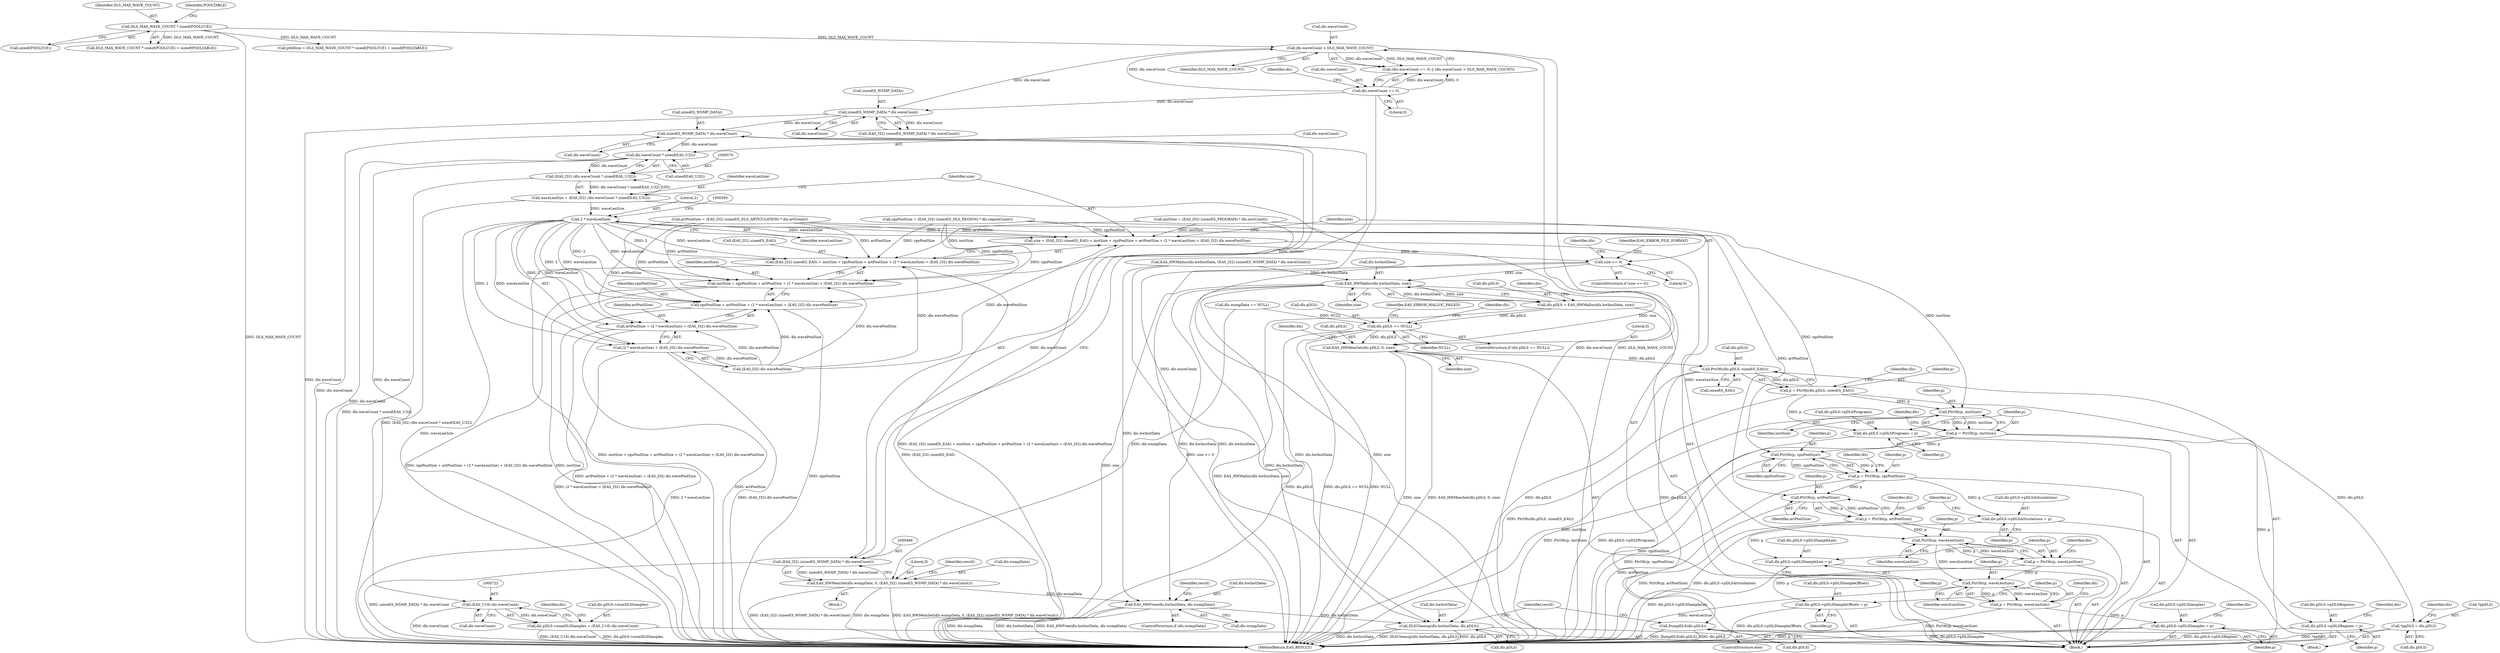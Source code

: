 digraph "0_Android_cadfb7a3c96d4fef06656cf37143e1b3e62cae86@API" {
"1000467" [label="(Call,sizeof(S_WSMP_DATA) * dls.waveCount)"];
"1000444" [label="(Call,sizeof(S_WSMP_DATA) * dls.waveCount)"];
"1000425" [label="(Call,dls.waveCount > DLS_MAX_WAVE_COUNT)"];
"1000420" [label="(Call,dls.waveCount == 0)"];
"1000395" [label="(Call,DLS_MAX_WAVE_COUNT * sizeof(POOLCUE))"];
"1000465" [label="(Call,(EAS_I32) (sizeof(S_WSMP_DATA) * dls.waveCount))"];
"1000460" [label="(Call,EAS_HWMemSet(dls.wsmpData, 0, (EAS_I32) (sizeof(S_WSMP_DATA) * dls.waveCount)))"];
"1000810" [label="(Call,EAS_HWFree(dls.hwInstData, dls.wsmpData))"];
"1000833" [label="(Call,DLSCleanup(dls.hwInstData, dls.pDLS))"];
"1000571" [label="(Call,dls.waveCount * sizeof(EAS_U32))"];
"1000569" [label="(Call,(EAS_I32) (dls.waveCount * sizeof(EAS_U32)))"];
"1000567" [label="(Call,waveLenSize = (EAS_I32) (dls.waveCount * sizeof(EAS_U32)))"];
"1000591" [label="(Call,2 * waveLenSize)"];
"1000577" [label="(Call,size = (EAS_I32) sizeof(S_EAS) + instSize + rgnPoolSize + artPoolSize + (2 * waveLenSize) + (EAS_I32) dls.wavePoolSize)"];
"1000600" [label="(Call,size <= 0)"];
"1000610" [label="(Call,EAS_HWMalloc(dls.hwInstData, size))"];
"1000606" [label="(Call,dls.pDLS = EAS_HWMalloc(dls.hwInstData, size))"];
"1000616" [label="(Call,dls.pDLS == NULL)"];
"1000625" [label="(Call,EAS_HWMemSet(dls.pDLS, 0, size))"];
"1000640" [label="(Call,PtrOfs(dls.pDLS, sizeof(S_EAS)))"];
"1000638" [label="(Call,p = PtrOfs(dls.pDLS, sizeof(S_EAS)))"];
"1000657" [label="(Call,dls.pDLS->pDLSPrograms = p)"];
"1000666" [label="(Call,PtrOfs(p, instSize))"];
"1000664" [label="(Call,p = PtrOfs(p, instSize))"];
"1000669" [label="(Call,dls.pDLS->pDLSRegions = p)"];
"1000689" [label="(Call,PtrOfs(p, rgnPoolSize))"];
"1000687" [label="(Call,p = PtrOfs(p, rgnPoolSize))"];
"1000703" [label="(Call,dls.pDLS->pDLSArticulations = p)"];
"1000712" [label="(Call,PtrOfs(p, artPoolSize))"];
"1000710" [label="(Call,p = PtrOfs(p, artPoolSize))"];
"1000726" [label="(Call,dls.pDLS->pDLSSampleLen = p)"];
"1000735" [label="(Call,PtrOfs(p, waveLenSize))"];
"1000733" [label="(Call,p = PtrOfs(p, waveLenSize))"];
"1000738" [label="(Call,dls.pDLS->pDLSSampleOffsets = p)"];
"1000747" [label="(Call,PtrOfs(p, waveLenSize))"];
"1000745" [label="(Call,p = PtrOfs(p, waveLenSize))"];
"1000750" [label="(Call,dls.pDLS->pDLSSamples = p)"];
"1000822" [label="(Call,*ppDLS = dls.pDLS)"];
"1000828" [label="(Call,DumpDLS(dls.pDLS))"];
"1000579" [label="(Call,(EAS_I32) sizeof(S_EAS) + instSize + rgnPoolSize + artPoolSize + (2 * waveLenSize) + (EAS_I32) dls.wavePoolSize)"];
"1000584" [label="(Call,instSize + rgnPoolSize + artPoolSize + (2 * waveLenSize) + (EAS_I32) dls.wavePoolSize)"];
"1000586" [label="(Call,rgnPoolSize + artPoolSize + (2 * waveLenSize) + (EAS_I32) dls.wavePoolSize)"];
"1000588" [label="(Call,artPoolSize + (2 * waveLenSize) + (EAS_I32) dls.wavePoolSize)"];
"1000590" [label="(Call,(2 * waveLenSize) + (EAS_I32) dls.wavePoolSize)"];
"1000721" [label="(Call,(EAS_U16) dls.waveCount)"];
"1000715" [label="(Call,dls.pDLS->numDLSSamples = (EAS_U16) dls.waveCount)"];
"1000830" [label="(Identifier,dls)"];
"1000584" [label="(Call,instSize + rgnPoolSize + artPoolSize + (2 * waveLenSize) + (EAS_I32) dls.wavePoolSize)"];
"1000704" [label="(Call,dls.pDLS->pDLSArticulations)"];
"1000718" [label="(Identifier,dls)"];
"1000586" [label="(Call,rgnPoolSize + artPoolSize + (2 * waveLenSize) + (EAS_I32) dls.wavePoolSize)"];
"1000744" [label="(Identifier,p)"];
"1000484" [label="(Block,)"];
"1000585" [label="(Identifier,instSize)"];
"1000670" [label="(Call,dls.pDLS->pDLSRegions)"];
"1000608" [label="(Identifier,dls)"];
"1000756" [label="(Identifier,p)"];
"1000630" [label="(Identifier,size)"];
"1000392" [label="(Call,ptblSize > DLS_MAX_WAVE_COUNT * sizeof(POOLCUE) + sizeof(POOLTABLE))"];
"1000837" [label="(Call,dls.pDLS)"];
"1000533" [label="(Call,instSize = (EAS_I32) (sizeof(S_PROGRAM) * dls.instCount))"];
"1000615" [label="(ControlStructure,if (dls.pDLS == NULL))"];
"1000749" [label="(Identifier,waveLenSize)"];
"1000729" [label="(Identifier,dls)"];
"1000578" [label="(Identifier,size)"];
"1000611" [label="(Call,dls.hwInstData)"];
"1000739" [label="(Call,dls.pDLS->pDLSSampleOffsets)"];
"1000738" [label="(Call,dls.pDLS->pDLSSampleOffsets = p)"];
"1000427" [label="(Identifier,dls)"];
"1000734" [label="(Identifier,p)"];
"1000155" [label="(Block,)"];
"1000814" [label="(Call,dls.wsmpData)"];
"1000588" [label="(Call,artPoolSize + (2 * waveLenSize) + (EAS_I32) dls.wavePoolSize)"];
"1000627" [label="(Identifier,dls)"];
"1000607" [label="(Call,dls.pDLS)"];
"1000575" [label="(Call,sizeof(EAS_U32))"];
"1000444" [label="(Call,sizeof(S_WSMP_DATA) * dls.waveCount)"];
"1000723" [label="(Call,dls.waveCount)"];
"1000397" [label="(Call,sizeof(POOLCUE))"];
"1000664" [label="(Call,p = PtrOfs(p, instSize))"];
"1000667" [label="(Identifier,p)"];
"1000657" [label="(Call,dls.pDLS->pDLSPrograms = p)"];
"1000590" [label="(Call,(2 * waveLenSize) + (EAS_I32) dls.wavePoolSize)"];
"1000614" [label="(Identifier,size)"];
"1000567" [label="(Call,waveLenSize = (EAS_I32) (dls.waveCount * sizeof(EAS_U32)))"];
"1000460" [label="(Call,EAS_HWMemSet(dls.wsmpData, 0, (EAS_I32) (sizeof(S_WSMP_DATA) * dls.waveCount)))"];
"1000601" [label="(Identifier,size)"];
"1000732" [label="(Identifier,p)"];
"1000663" [label="(Identifier,p)"];
"1000675" [label="(Identifier,p)"];
"1000690" [label="(Identifier,p)"];
"1000691" [label="(Identifier,rgnPoolSize)"];
"1000658" [label="(Call,dls.pDLS->pDLSPrograms)"];
"1000721" [label="(Call,(EAS_U16) dls.waveCount)"];
"1000713" [label="(Identifier,p)"];
"1000748" [label="(Identifier,p)"];
"1000451" [label="(Call,dls.wsmpData == NULL)"];
"1000467" [label="(Call,sizeof(S_WSMP_DATA) * dls.waveCount)"];
"1000394" [label="(Call,DLS_MAX_WAVE_COUNT * sizeof(POOLCUE) + sizeof(POOLTABLE))"];
"1000568" [label="(Identifier,waveLenSize)"];
"1000589" [label="(Identifier,artPoolSize)"];
"1000709" [label="(Identifier,p)"];
"1000689" [label="(Call,PtrOfs(p, rgnPoolSize))"];
"1000842" [label="(MethodReturn,EAS_RESULT)"];
"1000641" [label="(Call,dls.pDLS)"];
"1000571" [label="(Call,dls.waveCount * sizeof(EAS_U32))"];
"1000703" [label="(Call,dls.pDLS->pDLSArticulations = p)"];
"1000823" [label="(Call,*ppDLS)"];
"1000626" [label="(Call,dls.pDLS)"];
"1000715" [label="(Call,dls.pDLS->numDLSSamples = (EAS_U16) dls.waveCount)"];
"1000727" [label="(Call,dls.pDLS->pDLSSampleLen)"];
"1000465" [label="(Call,(EAS_I32) (sizeof(S_WSMP_DATA) * dls.waveCount))"];
"1000714" [label="(Identifier,artPoolSize)"];
"1000737" [label="(Identifier,waveLenSize)"];
"1000649" [label="(Identifier,dls)"];
"1000726" [label="(Call,dls.pDLS->pDLSSampleLen = p)"];
"1000665" [label="(Identifier,p)"];
"1000445" [label="(Call,sizeof(S_WSMP_DATA))"];
"1000577" [label="(Call,size = (EAS_I32) sizeof(S_EAS) + instSize + rgnPoolSize + artPoolSize + (2 * waveLenSize) + (EAS_I32) dls.wavePoolSize)"];
"1000464" [label="(Literal,0)"];
"1000572" [label="(Call,dls.waveCount)"];
"1000834" [label="(Call,dls.hwInstData)"];
"1000688" [label="(Identifier,p)"];
"1000687" [label="(Call,p = PtrOfs(p, rgnPoolSize))"];
"1000594" [label="(Call,(EAS_I32) dls.wavePoolSize)"];
"1000669" [label="(Call,dls.pDLS->pDLSRegions = p)"];
"1000426" [label="(Call,dls.waveCount)"];
"1000741" [label="(Identifier,dls)"];
"1000468" [label="(Call,sizeof(S_WSMP_DATA))"];
"1000599" [label="(ControlStructure,if (size <= 0))"];
"1000591" [label="(Call,2 * waveLenSize)"];
"1000580" [label="(Call,(EAS_I32) sizeof(S_EAS))"];
"1000751" [label="(Call,dls.pDLS->pDLSSamples)"];
"1000419" [label="(Call,(dls.waveCount == 0) || (dls.waveCount > DLS_MAX_WAVE_COUNT))"];
"1000639" [label="(Identifier,p)"];
"1000759" [label="(Identifier,dls)"];
"1000605" [label="(Identifier,EAS_ERROR_FILE_FORMAT)"];
"1000616" [label="(Call,dls.pDLS == NULL)"];
"1000629" [label="(Literal,0)"];
"1000420" [label="(Call,dls.waveCount == 0)"];
"1000606" [label="(Call,dls.pDLS = EAS_HWMalloc(dls.hwInstData, size))"];
"1000618" [label="(Identifier,dls)"];
"1000710" [label="(Call,p = PtrOfs(p, artPoolSize))"];
"1000735" [label="(Call,PtrOfs(p, waveLenSize))"];
"1000617" [label="(Call,dls.pDLS)"];
"1000832" [label="(ControlStructure,else)"];
"1000638" [label="(Call,p = PtrOfs(dls.pDLS, sizeof(S_EAS)))"];
"1000569" [label="(Call,(EAS_I32) (dls.waveCount * sizeof(EAS_U32)))"];
"1000470" [label="(Call,dls.waveCount)"];
"1000736" [label="(Identifier,p)"];
"1000746" [label="(Identifier,p)"];
"1000474" [label="(Identifier,result)"];
"1000841" [label="(Identifier,result)"];
"1000753" [label="(Identifier,dls)"];
"1000750" [label="(Call,dls.pDLS->pDLSSamples = p)"];
"1000592" [label="(Literal,2)"];
"1000425" [label="(Call,dls.waveCount > DLS_MAX_WAVE_COUNT)"];
"1000822" [label="(Call,*ppDLS = dls.pDLS)"];
"1000610" [label="(Call,EAS_HWMalloc(dls.hwInstData, size))"];
"1000833" [label="(Call,DLSCleanup(dls.hwInstData, dls.pDLS))"];
"1000672" [label="(Identifier,dls)"];
"1000396" [label="(Identifier,DLS_MAX_WAVE_COUNT)"];
"1000733" [label="(Call,p = PtrOfs(p, waveLenSize))"];
"1000644" [label="(Call,sizeof(S_EAS))"];
"1000624" [label="(Identifier,EAS_ERROR_MALLOC_FAILED)"];
"1000557" [label="(Call,artPoolSize = (EAS_I32) (sizeof(S_DLS_ARTICULATION) * dls.artCount))"];
"1000745" [label="(Call,p = PtrOfs(p, waveLenSize))"];
"1000711" [label="(Identifier,p)"];
"1000543" [label="(Call,rgnPoolSize = (EAS_I32) (sizeof(S_DLS_REGION) * dls.regionCount))"];
"1000424" [label="(Literal,0)"];
"1000821" [label="(Block,)"];
"1000438" [label="(Call,EAS_HWMalloc(dls.hwInstData, (EAS_I32) (sizeof(S_WSMP_DATA) * dls.waveCount)))"];
"1000668" [label="(Identifier,instSize)"];
"1000447" [label="(Call,dls.waveCount)"];
"1000634" [label="(Identifier,dls)"];
"1000695" [label="(Identifier,dls)"];
"1000400" [label="(Identifier,POOLTABLE)"];
"1000811" [label="(Call,dls.hwInstData)"];
"1000829" [label="(Call,dls.pDLS)"];
"1000712" [label="(Call,PtrOfs(p, artPoolSize))"];
"1000395" [label="(Call,DLS_MAX_WAVE_COUNT * sizeof(POOLCUE))"];
"1000810" [label="(Call,EAS_HWFree(dls.hwInstData, dls.wsmpData))"];
"1000461" [label="(Call,dls.wsmpData)"];
"1000620" [label="(Identifier,NULL)"];
"1000602" [label="(Literal,0)"];
"1000593" [label="(Identifier,waveLenSize)"];
"1000747" [label="(Call,PtrOfs(p, waveLenSize))"];
"1000806" [label="(ControlStructure,if (dls.wsmpData))"];
"1000819" [label="(Identifier,result)"];
"1000442" [label="(Call,(EAS_I32) (sizeof(S_WSMP_DATA) * dls.waveCount))"];
"1000587" [label="(Identifier,rgnPoolSize)"];
"1000429" [label="(Identifier,DLS_MAX_WAVE_COUNT)"];
"1000579" [label="(Call,(EAS_I32) sizeof(S_EAS) + instSize + rgnPoolSize + artPoolSize + (2 * waveLenSize) + (EAS_I32) dls.wavePoolSize)"];
"1000421" [label="(Call,dls.waveCount)"];
"1000828" [label="(Call,DumpDLS(dls.pDLS))"];
"1000640" [label="(Call,PtrOfs(dls.pDLS, sizeof(S_EAS)))"];
"1000625" [label="(Call,EAS_HWMemSet(dls.pDLS, 0, size))"];
"1000666" [label="(Call,PtrOfs(p, instSize))"];
"1000600" [label="(Call,size <= 0)"];
"1000716" [label="(Call,dls.pDLS->numDLSSamples)"];
"1000679" [label="(Identifier,dls)"];
"1000825" [label="(Call,dls.pDLS)"];
"1000467" -> "1000465"  [label="AST: "];
"1000467" -> "1000470"  [label="CFG: "];
"1000468" -> "1000467"  [label="AST: "];
"1000470" -> "1000467"  [label="AST: "];
"1000465" -> "1000467"  [label="CFG: "];
"1000467" -> "1000842"  [label="DDG: dls.waveCount"];
"1000467" -> "1000465"  [label="DDG: dls.waveCount"];
"1000444" -> "1000467"  [label="DDG: dls.waveCount"];
"1000467" -> "1000571"  [label="DDG: dls.waveCount"];
"1000444" -> "1000442"  [label="AST: "];
"1000444" -> "1000447"  [label="CFG: "];
"1000445" -> "1000444"  [label="AST: "];
"1000447" -> "1000444"  [label="AST: "];
"1000442" -> "1000444"  [label="CFG: "];
"1000444" -> "1000842"  [label="DDG: dls.waveCount"];
"1000444" -> "1000442"  [label="DDG: dls.waveCount"];
"1000425" -> "1000444"  [label="DDG: dls.waveCount"];
"1000420" -> "1000444"  [label="DDG: dls.waveCount"];
"1000425" -> "1000419"  [label="AST: "];
"1000425" -> "1000429"  [label="CFG: "];
"1000426" -> "1000425"  [label="AST: "];
"1000429" -> "1000425"  [label="AST: "];
"1000419" -> "1000425"  [label="CFG: "];
"1000425" -> "1000842"  [label="DDG: dls.waveCount"];
"1000425" -> "1000842"  [label="DDG: DLS_MAX_WAVE_COUNT"];
"1000425" -> "1000419"  [label="DDG: dls.waveCount"];
"1000425" -> "1000419"  [label="DDG: DLS_MAX_WAVE_COUNT"];
"1000420" -> "1000425"  [label="DDG: dls.waveCount"];
"1000395" -> "1000425"  [label="DDG: DLS_MAX_WAVE_COUNT"];
"1000420" -> "1000419"  [label="AST: "];
"1000420" -> "1000424"  [label="CFG: "];
"1000421" -> "1000420"  [label="AST: "];
"1000424" -> "1000420"  [label="AST: "];
"1000427" -> "1000420"  [label="CFG: "];
"1000419" -> "1000420"  [label="CFG: "];
"1000420" -> "1000842"  [label="DDG: dls.waveCount"];
"1000420" -> "1000419"  [label="DDG: dls.waveCount"];
"1000420" -> "1000419"  [label="DDG: 0"];
"1000395" -> "1000394"  [label="AST: "];
"1000395" -> "1000397"  [label="CFG: "];
"1000396" -> "1000395"  [label="AST: "];
"1000397" -> "1000395"  [label="AST: "];
"1000400" -> "1000395"  [label="CFG: "];
"1000395" -> "1000842"  [label="DDG: DLS_MAX_WAVE_COUNT"];
"1000395" -> "1000392"  [label="DDG: DLS_MAX_WAVE_COUNT"];
"1000395" -> "1000394"  [label="DDG: DLS_MAX_WAVE_COUNT"];
"1000465" -> "1000460"  [label="AST: "];
"1000466" -> "1000465"  [label="AST: "];
"1000460" -> "1000465"  [label="CFG: "];
"1000465" -> "1000842"  [label="DDG: sizeof(S_WSMP_DATA) * dls.waveCount"];
"1000465" -> "1000460"  [label="DDG: sizeof(S_WSMP_DATA) * dls.waveCount"];
"1000460" -> "1000155"  [label="AST: "];
"1000461" -> "1000460"  [label="AST: "];
"1000464" -> "1000460"  [label="AST: "];
"1000474" -> "1000460"  [label="CFG: "];
"1000460" -> "1000842"  [label="DDG: dls.wsmpData"];
"1000460" -> "1000842"  [label="DDG: EAS_HWMemSet(dls.wsmpData, 0, (EAS_I32) (sizeof(S_WSMP_DATA) * dls.waveCount))"];
"1000460" -> "1000842"  [label="DDG: (EAS_I32) (sizeof(S_WSMP_DATA) * dls.waveCount)"];
"1000451" -> "1000460"  [label="DDG: dls.wsmpData"];
"1000460" -> "1000810"  [label="DDG: dls.wsmpData"];
"1000810" -> "1000806"  [label="AST: "];
"1000810" -> "1000814"  [label="CFG: "];
"1000811" -> "1000810"  [label="AST: "];
"1000814" -> "1000810"  [label="AST: "];
"1000819" -> "1000810"  [label="CFG: "];
"1000810" -> "1000842"  [label="DDG: EAS_HWFree(dls.hwInstData, dls.wsmpData)"];
"1000810" -> "1000842"  [label="DDG: dls.wsmpData"];
"1000810" -> "1000842"  [label="DDG: dls.hwInstData"];
"1000610" -> "1000810"  [label="DDG: dls.hwInstData"];
"1000438" -> "1000810"  [label="DDG: dls.hwInstData"];
"1000810" -> "1000833"  [label="DDG: dls.hwInstData"];
"1000833" -> "1000832"  [label="AST: "];
"1000833" -> "1000837"  [label="CFG: "];
"1000834" -> "1000833"  [label="AST: "];
"1000837" -> "1000833"  [label="AST: "];
"1000841" -> "1000833"  [label="CFG: "];
"1000833" -> "1000842"  [label="DDG: dls.hwInstData"];
"1000833" -> "1000842"  [label="DDG: DLSCleanup(dls.hwInstData, dls.pDLS)"];
"1000833" -> "1000842"  [label="DDG: dls.pDLS"];
"1000610" -> "1000833"  [label="DDG: dls.hwInstData"];
"1000438" -> "1000833"  [label="DDG: dls.hwInstData"];
"1000640" -> "1000833"  [label="DDG: dls.pDLS"];
"1000571" -> "1000569"  [label="AST: "];
"1000571" -> "1000575"  [label="CFG: "];
"1000572" -> "1000571"  [label="AST: "];
"1000575" -> "1000571"  [label="AST: "];
"1000569" -> "1000571"  [label="CFG: "];
"1000571" -> "1000842"  [label="DDG: dls.waveCount"];
"1000571" -> "1000569"  [label="DDG: dls.waveCount"];
"1000571" -> "1000721"  [label="DDG: dls.waveCount"];
"1000569" -> "1000567"  [label="AST: "];
"1000570" -> "1000569"  [label="AST: "];
"1000567" -> "1000569"  [label="CFG: "];
"1000569" -> "1000842"  [label="DDG: dls.waveCount * sizeof(EAS_U32)"];
"1000569" -> "1000567"  [label="DDG: dls.waveCount * sizeof(EAS_U32)"];
"1000567" -> "1000484"  [label="AST: "];
"1000568" -> "1000567"  [label="AST: "];
"1000578" -> "1000567"  [label="CFG: "];
"1000567" -> "1000842"  [label="DDG: (EAS_I32) (dls.waveCount * sizeof(EAS_U32))"];
"1000567" -> "1000591"  [label="DDG: waveLenSize"];
"1000591" -> "1000590"  [label="AST: "];
"1000591" -> "1000593"  [label="CFG: "];
"1000592" -> "1000591"  [label="AST: "];
"1000593" -> "1000591"  [label="AST: "];
"1000595" -> "1000591"  [label="CFG: "];
"1000591" -> "1000842"  [label="DDG: waveLenSize"];
"1000591" -> "1000577"  [label="DDG: 2"];
"1000591" -> "1000577"  [label="DDG: waveLenSize"];
"1000591" -> "1000579"  [label="DDG: 2"];
"1000591" -> "1000579"  [label="DDG: waveLenSize"];
"1000591" -> "1000584"  [label="DDG: 2"];
"1000591" -> "1000584"  [label="DDG: waveLenSize"];
"1000591" -> "1000586"  [label="DDG: 2"];
"1000591" -> "1000586"  [label="DDG: waveLenSize"];
"1000591" -> "1000588"  [label="DDG: 2"];
"1000591" -> "1000588"  [label="DDG: waveLenSize"];
"1000591" -> "1000590"  [label="DDG: 2"];
"1000591" -> "1000590"  [label="DDG: waveLenSize"];
"1000591" -> "1000735"  [label="DDG: waveLenSize"];
"1000577" -> "1000484"  [label="AST: "];
"1000577" -> "1000579"  [label="CFG: "];
"1000578" -> "1000577"  [label="AST: "];
"1000579" -> "1000577"  [label="AST: "];
"1000601" -> "1000577"  [label="CFG: "];
"1000577" -> "1000842"  [label="DDG: (EAS_I32) sizeof(S_EAS) + instSize + rgnPoolSize + artPoolSize + (2 * waveLenSize) + (EAS_I32) dls.wavePoolSize"];
"1000533" -> "1000577"  [label="DDG: instSize"];
"1000543" -> "1000577"  [label="DDG: rgnPoolSize"];
"1000557" -> "1000577"  [label="DDG: artPoolSize"];
"1000594" -> "1000577"  [label="DDG: dls.wavePoolSize"];
"1000577" -> "1000600"  [label="DDG: size"];
"1000600" -> "1000599"  [label="AST: "];
"1000600" -> "1000602"  [label="CFG: "];
"1000601" -> "1000600"  [label="AST: "];
"1000602" -> "1000600"  [label="AST: "];
"1000605" -> "1000600"  [label="CFG: "];
"1000608" -> "1000600"  [label="CFG: "];
"1000600" -> "1000842"  [label="DDG: size <= 0"];
"1000600" -> "1000842"  [label="DDG: size"];
"1000600" -> "1000610"  [label="DDG: size"];
"1000610" -> "1000606"  [label="AST: "];
"1000610" -> "1000614"  [label="CFG: "];
"1000611" -> "1000610"  [label="AST: "];
"1000614" -> "1000610"  [label="AST: "];
"1000606" -> "1000610"  [label="CFG: "];
"1000610" -> "1000842"  [label="DDG: size"];
"1000610" -> "1000842"  [label="DDG: dls.hwInstData"];
"1000610" -> "1000606"  [label="DDG: dls.hwInstData"];
"1000610" -> "1000606"  [label="DDG: size"];
"1000438" -> "1000610"  [label="DDG: dls.hwInstData"];
"1000610" -> "1000625"  [label="DDG: size"];
"1000606" -> "1000484"  [label="AST: "];
"1000607" -> "1000606"  [label="AST: "];
"1000618" -> "1000606"  [label="CFG: "];
"1000606" -> "1000842"  [label="DDG: EAS_HWMalloc(dls.hwInstData, size)"];
"1000606" -> "1000616"  [label="DDG: dls.pDLS"];
"1000616" -> "1000615"  [label="AST: "];
"1000616" -> "1000620"  [label="CFG: "];
"1000617" -> "1000616"  [label="AST: "];
"1000620" -> "1000616"  [label="AST: "];
"1000624" -> "1000616"  [label="CFG: "];
"1000627" -> "1000616"  [label="CFG: "];
"1000616" -> "1000842"  [label="DDG: dls.pDLS"];
"1000616" -> "1000842"  [label="DDG: dls.pDLS == NULL"];
"1000616" -> "1000842"  [label="DDG: NULL"];
"1000451" -> "1000616"  [label="DDG: NULL"];
"1000616" -> "1000625"  [label="DDG: dls.pDLS"];
"1000625" -> "1000484"  [label="AST: "];
"1000625" -> "1000630"  [label="CFG: "];
"1000626" -> "1000625"  [label="AST: "];
"1000629" -> "1000625"  [label="AST: "];
"1000630" -> "1000625"  [label="AST: "];
"1000634" -> "1000625"  [label="CFG: "];
"1000625" -> "1000842"  [label="DDG: size"];
"1000625" -> "1000842"  [label="DDG: EAS_HWMemSet(dls.pDLS, 0, size)"];
"1000625" -> "1000640"  [label="DDG: dls.pDLS"];
"1000640" -> "1000638"  [label="AST: "];
"1000640" -> "1000644"  [label="CFG: "];
"1000641" -> "1000640"  [label="AST: "];
"1000644" -> "1000640"  [label="AST: "];
"1000638" -> "1000640"  [label="CFG: "];
"1000640" -> "1000638"  [label="DDG: dls.pDLS"];
"1000640" -> "1000822"  [label="DDG: dls.pDLS"];
"1000640" -> "1000828"  [label="DDG: dls.pDLS"];
"1000638" -> "1000484"  [label="AST: "];
"1000639" -> "1000638"  [label="AST: "];
"1000649" -> "1000638"  [label="CFG: "];
"1000638" -> "1000842"  [label="DDG: PtrOfs(dls.pDLS, sizeof(S_EAS))"];
"1000638" -> "1000657"  [label="DDG: p"];
"1000638" -> "1000666"  [label="DDG: p"];
"1000657" -> "1000484"  [label="AST: "];
"1000657" -> "1000663"  [label="CFG: "];
"1000658" -> "1000657"  [label="AST: "];
"1000663" -> "1000657"  [label="AST: "];
"1000665" -> "1000657"  [label="CFG: "];
"1000657" -> "1000842"  [label="DDG: dls.pDLS->pDLSPrograms"];
"1000666" -> "1000664"  [label="AST: "];
"1000666" -> "1000668"  [label="CFG: "];
"1000667" -> "1000666"  [label="AST: "];
"1000668" -> "1000666"  [label="AST: "];
"1000664" -> "1000666"  [label="CFG: "];
"1000666" -> "1000842"  [label="DDG: instSize"];
"1000666" -> "1000664"  [label="DDG: p"];
"1000666" -> "1000664"  [label="DDG: instSize"];
"1000533" -> "1000666"  [label="DDG: instSize"];
"1000664" -> "1000484"  [label="AST: "];
"1000665" -> "1000664"  [label="AST: "];
"1000672" -> "1000664"  [label="CFG: "];
"1000664" -> "1000842"  [label="DDG: PtrOfs(p, instSize)"];
"1000664" -> "1000669"  [label="DDG: p"];
"1000664" -> "1000689"  [label="DDG: p"];
"1000669" -> "1000484"  [label="AST: "];
"1000669" -> "1000675"  [label="CFG: "];
"1000670" -> "1000669"  [label="AST: "];
"1000675" -> "1000669"  [label="AST: "];
"1000679" -> "1000669"  [label="CFG: "];
"1000669" -> "1000842"  [label="DDG: dls.pDLS->pDLSRegions"];
"1000689" -> "1000687"  [label="AST: "];
"1000689" -> "1000691"  [label="CFG: "];
"1000690" -> "1000689"  [label="AST: "];
"1000691" -> "1000689"  [label="AST: "];
"1000687" -> "1000689"  [label="CFG: "];
"1000689" -> "1000842"  [label="DDG: rgnPoolSize"];
"1000689" -> "1000687"  [label="DDG: p"];
"1000689" -> "1000687"  [label="DDG: rgnPoolSize"];
"1000543" -> "1000689"  [label="DDG: rgnPoolSize"];
"1000687" -> "1000484"  [label="AST: "];
"1000688" -> "1000687"  [label="AST: "];
"1000695" -> "1000687"  [label="CFG: "];
"1000687" -> "1000842"  [label="DDG: PtrOfs(p, rgnPoolSize)"];
"1000687" -> "1000703"  [label="DDG: p"];
"1000687" -> "1000712"  [label="DDG: p"];
"1000703" -> "1000484"  [label="AST: "];
"1000703" -> "1000709"  [label="CFG: "];
"1000704" -> "1000703"  [label="AST: "];
"1000709" -> "1000703"  [label="AST: "];
"1000711" -> "1000703"  [label="CFG: "];
"1000703" -> "1000842"  [label="DDG: dls.pDLS->pDLSArticulations"];
"1000712" -> "1000710"  [label="AST: "];
"1000712" -> "1000714"  [label="CFG: "];
"1000713" -> "1000712"  [label="AST: "];
"1000714" -> "1000712"  [label="AST: "];
"1000710" -> "1000712"  [label="CFG: "];
"1000712" -> "1000842"  [label="DDG: artPoolSize"];
"1000712" -> "1000710"  [label="DDG: p"];
"1000712" -> "1000710"  [label="DDG: artPoolSize"];
"1000557" -> "1000712"  [label="DDG: artPoolSize"];
"1000710" -> "1000484"  [label="AST: "];
"1000711" -> "1000710"  [label="AST: "];
"1000718" -> "1000710"  [label="CFG: "];
"1000710" -> "1000842"  [label="DDG: PtrOfs(p, artPoolSize)"];
"1000710" -> "1000726"  [label="DDG: p"];
"1000710" -> "1000735"  [label="DDG: p"];
"1000726" -> "1000484"  [label="AST: "];
"1000726" -> "1000732"  [label="CFG: "];
"1000727" -> "1000726"  [label="AST: "];
"1000732" -> "1000726"  [label="AST: "];
"1000734" -> "1000726"  [label="CFG: "];
"1000726" -> "1000842"  [label="DDG: dls.pDLS->pDLSSampleLen"];
"1000735" -> "1000733"  [label="AST: "];
"1000735" -> "1000737"  [label="CFG: "];
"1000736" -> "1000735"  [label="AST: "];
"1000737" -> "1000735"  [label="AST: "];
"1000733" -> "1000735"  [label="CFG: "];
"1000735" -> "1000733"  [label="DDG: p"];
"1000735" -> "1000733"  [label="DDG: waveLenSize"];
"1000735" -> "1000747"  [label="DDG: waveLenSize"];
"1000733" -> "1000484"  [label="AST: "];
"1000734" -> "1000733"  [label="AST: "];
"1000741" -> "1000733"  [label="CFG: "];
"1000733" -> "1000738"  [label="DDG: p"];
"1000733" -> "1000747"  [label="DDG: p"];
"1000738" -> "1000484"  [label="AST: "];
"1000738" -> "1000744"  [label="CFG: "];
"1000739" -> "1000738"  [label="AST: "];
"1000744" -> "1000738"  [label="AST: "];
"1000746" -> "1000738"  [label="CFG: "];
"1000738" -> "1000842"  [label="DDG: dls.pDLS->pDLSSampleOffsets"];
"1000747" -> "1000745"  [label="AST: "];
"1000747" -> "1000749"  [label="CFG: "];
"1000748" -> "1000747"  [label="AST: "];
"1000749" -> "1000747"  [label="AST: "];
"1000745" -> "1000747"  [label="CFG: "];
"1000747" -> "1000842"  [label="DDG: waveLenSize"];
"1000747" -> "1000745"  [label="DDG: p"];
"1000747" -> "1000745"  [label="DDG: waveLenSize"];
"1000745" -> "1000484"  [label="AST: "];
"1000746" -> "1000745"  [label="AST: "];
"1000753" -> "1000745"  [label="CFG: "];
"1000745" -> "1000842"  [label="DDG: PtrOfs(p, waveLenSize)"];
"1000745" -> "1000750"  [label="DDG: p"];
"1000750" -> "1000484"  [label="AST: "];
"1000750" -> "1000756"  [label="CFG: "];
"1000751" -> "1000750"  [label="AST: "];
"1000756" -> "1000750"  [label="AST: "];
"1000759" -> "1000750"  [label="CFG: "];
"1000750" -> "1000842"  [label="DDG: dls.pDLS->pDLSSamples"];
"1000750" -> "1000842"  [label="DDG: p"];
"1000822" -> "1000821"  [label="AST: "];
"1000822" -> "1000825"  [label="CFG: "];
"1000823" -> "1000822"  [label="AST: "];
"1000825" -> "1000822"  [label="AST: "];
"1000830" -> "1000822"  [label="CFG: "];
"1000822" -> "1000842"  [label="DDG: *ppDLS"];
"1000828" -> "1000821"  [label="AST: "];
"1000828" -> "1000829"  [label="CFG: "];
"1000829" -> "1000828"  [label="AST: "];
"1000841" -> "1000828"  [label="CFG: "];
"1000828" -> "1000842"  [label="DDG: dls.pDLS"];
"1000828" -> "1000842"  [label="DDG: DumpDLS(dls.pDLS)"];
"1000579" -> "1000584"  [label="CFG: "];
"1000580" -> "1000579"  [label="AST: "];
"1000584" -> "1000579"  [label="AST: "];
"1000579" -> "1000842"  [label="DDG: (EAS_I32) sizeof(S_EAS)"];
"1000579" -> "1000842"  [label="DDG: instSize + rgnPoolSize + artPoolSize + (2 * waveLenSize) + (EAS_I32) dls.wavePoolSize"];
"1000533" -> "1000579"  [label="DDG: instSize"];
"1000543" -> "1000579"  [label="DDG: rgnPoolSize"];
"1000557" -> "1000579"  [label="DDG: artPoolSize"];
"1000594" -> "1000579"  [label="DDG: dls.wavePoolSize"];
"1000584" -> "1000586"  [label="CFG: "];
"1000585" -> "1000584"  [label="AST: "];
"1000586" -> "1000584"  [label="AST: "];
"1000584" -> "1000842"  [label="DDG: rgnPoolSize + artPoolSize + (2 * waveLenSize) + (EAS_I32) dls.wavePoolSize"];
"1000584" -> "1000842"  [label="DDG: instSize"];
"1000533" -> "1000584"  [label="DDG: instSize"];
"1000543" -> "1000584"  [label="DDG: rgnPoolSize"];
"1000557" -> "1000584"  [label="DDG: artPoolSize"];
"1000594" -> "1000584"  [label="DDG: dls.wavePoolSize"];
"1000586" -> "1000588"  [label="CFG: "];
"1000587" -> "1000586"  [label="AST: "];
"1000588" -> "1000586"  [label="AST: "];
"1000586" -> "1000842"  [label="DDG: artPoolSize + (2 * waveLenSize) + (EAS_I32) dls.wavePoolSize"];
"1000586" -> "1000842"  [label="DDG: rgnPoolSize"];
"1000543" -> "1000586"  [label="DDG: rgnPoolSize"];
"1000557" -> "1000586"  [label="DDG: artPoolSize"];
"1000594" -> "1000586"  [label="DDG: dls.wavePoolSize"];
"1000588" -> "1000590"  [label="CFG: "];
"1000589" -> "1000588"  [label="AST: "];
"1000590" -> "1000588"  [label="AST: "];
"1000588" -> "1000842"  [label="DDG: artPoolSize"];
"1000588" -> "1000842"  [label="DDG: (2 * waveLenSize) + (EAS_I32) dls.wavePoolSize"];
"1000557" -> "1000588"  [label="DDG: artPoolSize"];
"1000594" -> "1000588"  [label="DDG: dls.wavePoolSize"];
"1000590" -> "1000594"  [label="CFG: "];
"1000594" -> "1000590"  [label="AST: "];
"1000590" -> "1000842"  [label="DDG: 2 * waveLenSize"];
"1000590" -> "1000842"  [label="DDG: (EAS_I32) dls.wavePoolSize"];
"1000594" -> "1000590"  [label="DDG: dls.wavePoolSize"];
"1000721" -> "1000715"  [label="AST: "];
"1000721" -> "1000723"  [label="CFG: "];
"1000722" -> "1000721"  [label="AST: "];
"1000723" -> "1000721"  [label="AST: "];
"1000715" -> "1000721"  [label="CFG: "];
"1000721" -> "1000842"  [label="DDG: dls.waveCount"];
"1000721" -> "1000715"  [label="DDG: dls.waveCount"];
"1000715" -> "1000484"  [label="AST: "];
"1000716" -> "1000715"  [label="AST: "];
"1000729" -> "1000715"  [label="CFG: "];
"1000715" -> "1000842"  [label="DDG: dls.pDLS->numDLSSamples"];
"1000715" -> "1000842"  [label="DDG: (EAS_U16) dls.waveCount"];
}
